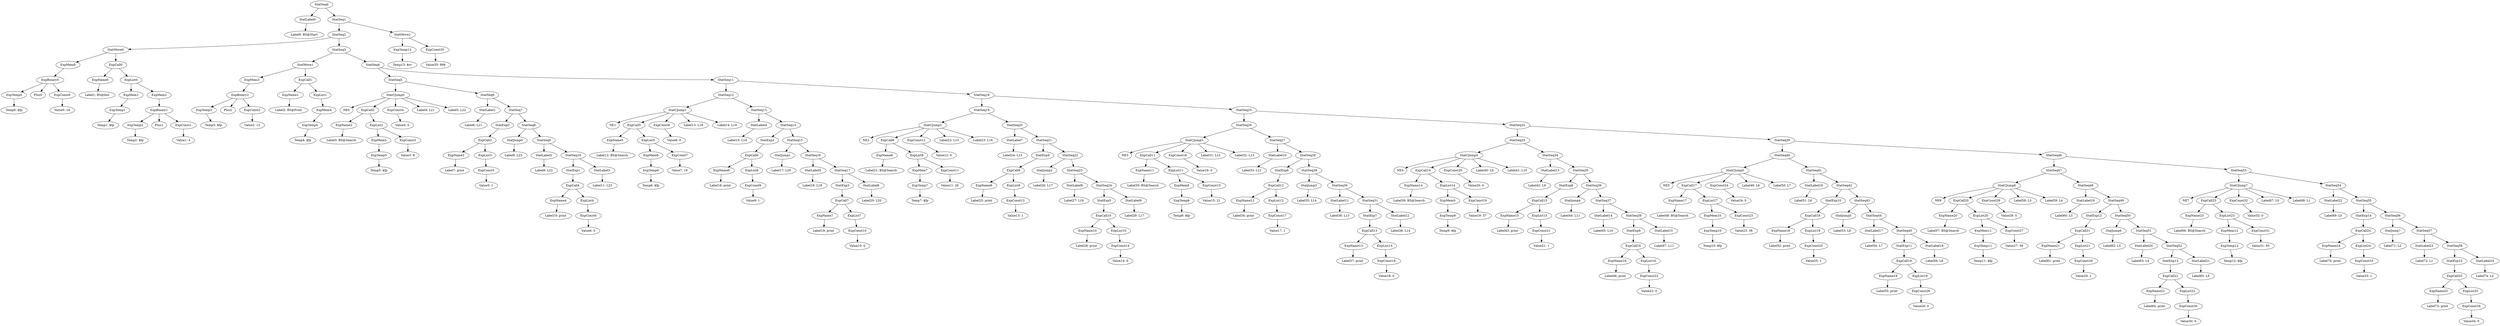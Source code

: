 digraph {
	ordering = out;
	ExpTemp13 -> "Temp13: $rv";
	StatLabel24 -> "Label74: L2";
	StatSeq58 -> StatExp15;
	StatSeq58 -> StatLabel24;
	ExpCall25 -> ExpName25;
	ExpCall25 -> ExpList25;
	ExpName25 -> "Label73: print";
	StatSeq57 -> StatLabel23;
	StatSeq57 -> StatSeq58;
	StatSeq56 -> StatJump7;
	StatSeq56 -> StatSeq57;
	StatJump7 -> "Label71: L2";
	ExpList24 -> ExpConst33;
	ExpCall24 -> ExpName24;
	ExpCall24 -> ExpList24;
	ExpName24 -> "Label70: print";
	StatLabel22 -> "Label69: L0";
	StatSeq53 -> StatCJump7;
	StatSeq53 -> StatSeq54;
	ExpConst32 -> "Value32: 0";
	ExpConst31 -> "Value31: 50";
	ExpList23 -> ExpMem12;
	ExpList23 -> ExpConst31;
	ExpMem12 -> ExpTemp12;
	ExpTemp12 -> "Temp12: $fp";
	ExpCall23 -> ExpName23;
	ExpCall23 -> ExpList23;
	StatLabel21 -> "Label65: L5";
	StatExp13 -> ExpCall22;
	ExpConst30 -> "Value30: 0";
	ExpConst35 -> "Value35: 999";
	ExpCall22 -> ExpName22;
	ExpCall22 -> ExpList22;
	StatSeq51 -> StatLabel20;
	StatSeq51 -> StatSeq52;
	StatJump6 -> "Label62: L5";
	StatSeq49 -> StatExp12;
	StatSeq49 -> StatSeq50;
	ExpConst29 -> "Value29: 1";
	ExpCall21 -> ExpName21;
	ExpCall21 -> ExpList21;
	StatSeq48 -> StatLabel19;
	StatSeq48 -> StatSeq49;
	StatLabel19 -> "Label60: L3";
	StatSeq47 -> StatCJump6;
	StatSeq47 -> StatSeq48;
	ExpConst28 -> "Value28: 0";
	ExpConst27 -> "Value27: 39";
	ExpTemp11 -> "Temp11: $fp";
	ExpCall20 -> ExpName20;
	ExpCall20 -> ExpList20;
	ExpName20 -> "Label57: BS@Search";
	StatCJump6 -> NE6;
	StatCJump6 -> ExpCall20;
	StatCJump6 -> ExpConst28;
	StatCJump6 -> "Label58: L3";
	StatCJump6 -> "Label59: L4";
	StatSeq39 -> StatSeq40;
	StatSeq39 -> StatSeq46;
	StatSeq45 -> StatExp11;
	StatSeq45 -> StatLabel18;
	StatExp11 -> ExpCall19;
	ExpList20 -> ExpMem11;
	ExpList20 -> ExpConst27;
	ExpConst12 -> "Value12: 0";
	ExpConst11 -> "Value11: 20";
	ExpCall8 -> ExpName8;
	ExpCall8 -> ExpList8;
	StatSeq54 -> StatLabel22;
	StatSeq54 -> StatSeq55;
	ExpConst15 -> "Value15: 21";
	StatCJump7 -> NE7;
	StatCJump7 -> ExpCall23;
	StatCJump7 -> ExpConst32;
	StatCJump7 -> "Label67: L0";
	StatCJump7 -> "Label68: L1";
	StatJump2 -> "Label26: L17";
	StatLabel10 -> "Label33: L12";
	ExpList7 -> ExpConst10;
	ExpConst10 -> "Value10: 0";
	ExpBinary1 -> ExpTemp2;
	ExpBinary1 -> Plus1;
	ExpBinary1 -> ExpConst1;
	ExpCall7 -> ExpName7;
	ExpCall7 -> ExpList7;
	StatSeq35 -> StatExp8;
	StatSeq35 -> StatSeq36;
	StatSeq16 -> StatLabel5;
	StatSeq16 -> StatSeq17;
	StatSeq7 -> StatExp0;
	StatSeq7 -> StatSeq8;
	StatExp8 -> ExpCall15;
	StatJump1 -> "Label17: L20";
	StatExp2 -> ExpCall6;
	StatSeq20 -> StatLabel7;
	StatSeq20 -> StatSeq21;
	StatLabel2 -> "Label9: L22";
	ExpCall12 -> ExpName12;
	ExpCall12 -> ExpList12;
	ExpCall6 -> ExpName6;
	ExpCall6 -> ExpList6;
	ExpTemp10 -> "Temp10: $fp";
	ExpName6 -> "Label16: print";
	ExpConst7 -> "Value7: 19";
	ExpList5 -> ExpMem6;
	ExpList5 -> ExpConst7;
	StatSeq38 -> StatExp9;
	StatSeq38 -> StatLabel15;
	StatLabel23 -> "Label72: L1";
	StatCJump2 -> NE2;
	StatCJump2 -> ExpCall8;
	StatCJump2 -> ExpConst12;
	StatCJump2 -> "Label22: L15";
	StatCJump2 -> "Label23: L16";
	ExpCall5 -> ExpName5;
	ExpCall5 -> ExpList5;
	ExpConst34 -> "Value34: 0";
	StatCJump1 -> NE1;
	StatCJump1 -> ExpCall5;
	StatCJump1 -> ExpConst8;
	StatCJump1 -> "Label13: L18";
	StatCJump1 -> "Label14: L19";
	ExpCall3 -> ExpName3;
	ExpCall3 -> ExpList3;
	ExpName16 -> "Label46: print";
	ExpConst25 -> "Value25: 1";
	ExpName7 -> "Label19: print";
	StatJump0 -> "Label8: L23";
	ExpCall4 -> ExpName4;
	ExpCall4 -> ExpList4;
	StatJump3 -> "Label35: L14";
	StatExp1 -> ExpCall4;
	ExpConst2 -> "Value2: 12";
	ExpCall2 -> ExpName2;
	ExpCall2 -> ExpList2;
	StatSeq13 -> StatLabel4;
	StatSeq13 -> StatSeq14;
	StatMove1 -> ExpMem3;
	StatMove1 -> ExpCall1;
	ExpList18 -> ExpConst25;
	StatSeq17 -> StatExp3;
	StatSeq17 -> StatLabel6;
	StatSeq1 -> StatSeq2;
	StatSeq1 -> StatMove2;
	StatSeq30 -> StatLabel11;
	StatSeq30 -> StatSeq31;
	ExpName22 -> "Label64: print";
	StatLabel4 -> "Label15: L18";
	StatSeq23 -> StatLabel8;
	StatSeq23 -> StatSeq24;
	ExpCall16 -> ExpName16;
	ExpCall16 -> ExpList16;
	ExpCall19 -> ExpName19;
	ExpCall19 -> ExpList19;
	StatSeq5 -> StatCJump0;
	StatSeq5 -> StatSeq6;
	ExpConst1 -> "Value1: 4";
	StatExp14 -> ExpCall24;
	ExpName3 -> "Label7: print";
	ExpList6 -> ExpConst9;
	ExpName15 -> "Label43: print";
	StatExp0 -> ExpCall3;
	ExpTemp2 -> "Temp2: $fp";
	StatLabel11 -> "Label36: L13";
	StatCJump0 -> NE0;
	StatCJump0 -> ExpCall2;
	StatCJump0 -> ExpConst4;
	StatCJump0 -> "Label4: L21";
	StatCJump0 -> "Label5: L22";
	ExpList4 -> ExpConst6;
	ExpMem4 -> ExpTemp4;
	StatMove0 -> ExpMem0;
	StatMove0 -> ExpCall0;
	ExpName23 -> "Label66: BS@Search";
	StatExp9 -> ExpCall16;
	ExpList13 -> ExpConst18;
	StatSeq9 -> StatLabel2;
	StatSeq9 -> StatSeq10;
	StatLabel18 -> "Label56: L8";
	ExpCall0 -> ExpName0;
	ExpCall0 -> ExpList0;
	StatLabel1 -> "Label6: L21";
	ExpTemp7 -> "Temp7: $fp";
	ExpName19 -> "Label55: print";
	ExpList21 -> ExpConst29;
	ExpTemp0 -> "Temp0: $fp";
	StatSeq8 -> StatJump0;
	StatSeq8 -> StatSeq9;
	ExpList17 -> ExpMem10;
	ExpList17 -> ExpConst23;
	ExpList19 -> ExpConst26;
	ExpTemp1 -> "Temp1: $fp";
	ExpList1 -> ExpMem4;
	StatExp12 -> ExpCall21;
	StatLabel5 -> "Label18: L19";
	StatSeq12 -> StatCJump1;
	StatSeq12 -> StatSeq13;
	ExpTemp4 -> "Temp4: $fp";
	StatSeq55 -> StatExp14;
	StatSeq55 -> StatSeq56;
	ExpTemp5 -> "Temp5: $fp";
	ExpName2 -> "Label3: BS@Search";
	ExpMem9 -> ExpTemp9;
	ExpConst6 -> "Value6: 0";
	ExpMem1 -> ExpTemp1;
	StatSeq11 -> StatSeq12;
	StatSeq11 -> StatSeq18;
	ExpMem2 -> ExpBinary1;
	StatSeq42 -> StatExp10;
	StatSeq42 -> StatSeq43;
	StatLabel7 -> "Label24: L15";
	ExpConst0 -> "Value0: 16";
	ExpCall18 -> ExpName18;
	ExpCall18 -> ExpList18;
	ExpList8 -> ExpMem7;
	ExpList8 -> ExpConst11;
	StatSeq52 -> StatExp13;
	StatSeq52 -> StatLabel21;
	ExpMem3 -> ExpBinary2;
	StatSeq4 -> StatSeq5;
	StatSeq4 -> StatSeq11;
	ExpMem0 -> ExpBinary0;
	ExpBinary2 -> ExpTemp3;
	ExpBinary2 -> Plus2;
	ExpBinary2 -> ExpConst2;
	ExpName5 -> "Label12: BS@Search";
	ExpConst26 -> "Value26: 0";
	ExpConst18 -> "Value18: 0";
	ExpName0 -> "Label1: BS@Init";
	ExpName1 -> "Label2: BS@Print";
	StatSeq33 -> StatCJump4;
	StatSeq33 -> StatSeq34;
	StatSeq15 -> StatJump1;
	StatSeq15 -> StatSeq16;
	ExpList2 -> ExpMem5;
	ExpList2 -> ExpConst3;
	StatSeq32 -> StatSeq33;
	StatSeq32 -> StatSeq39;
	StatLabel6 -> "Label20: L20";
	ExpConst23 -> "Value23: 38";
	ExpConst3 -> "Value3: 8";
	ExpList25 -> ExpConst34;
	StatExp7 -> ExpCall13;
	ExpConst4 -> "Value4: 0";
	StatSeq0 -> StatLabel0;
	StatSeq0 -> StatSeq1;
	ExpList3 -> ExpConst5;
	ExpName9 -> "Label25: print";
	ExpCall9 -> ExpName9;
	ExpCall9 -> ExpList9;
	ExpConst33 -> "Value33: 1";
	ExpConst21 -> "Value21: 1";
	ExpMem7 -> ExpTemp7;
	ExpConst13 -> "Value13: 1";
	StatExp4 -> ExpCall9;
	ExpTemp9 -> "Temp9: $fp";
	StatSeq27 -> StatLabel10;
	StatSeq27 -> StatSeq28;
	StatSeq3 -> StatMove1;
	StatSeq3 -> StatSeq4;
	ExpCall15 -> ExpName15;
	ExpCall15 -> ExpList15;
	StatSeq21 -> StatExp4;
	StatSeq21 -> StatSeq22;
	StatSeq19 -> StatCJump2;
	StatSeq19 -> StatSeq20;
	StatSeq22 -> StatJump2;
	StatSeq22 -> StatSeq23;
	ExpTemp6 -> "Temp6: $fp";
	StatSeq37 -> StatLabel14;
	StatSeq37 -> StatSeq38;
	ExpTemp3 -> "Temp3: $fp";
	StatLabel8 -> "Label27: L16";
	ExpName10 -> "Label28: print";
	ExpName21 -> "Label61: print";
	StatLabel16 -> "Label51: L6";
	ExpCall10 -> ExpName10;
	ExpCall10 -> ExpList10;
	StatMove2 -> ExpTemp13;
	StatMove2 -> ExpConst35;
	ExpName8 -> "Label21: BS@Search";
	ExpList16 -> ExpConst22;
	ExpConst9 -> "Value9: 1";
	ExpConst14 -> "Value14: 0";
	ExpList10 -> ExpConst14;
	StatExp6 -> ExpCall12;
	StatLabel12 -> "Label38: L14";
	ExpBinary0 -> ExpTemp0;
	ExpBinary0 -> Plus0;
	ExpBinary0 -> ExpConst0;
	StatExp5 -> ExpCall10;
	StatSeq46 -> StatSeq47;
	StatSeq46 -> StatSeq53;
	StatSeq24 -> StatExp5;
	StatSeq24 -> StatLabel9;
	StatLabel9 -> "Label29: L17";
	StatExp15 -> ExpCall25;
	ExpList12 -> ExpConst17;
	ExpList9 -> ExpConst13;
	StatCJump3 -> NE3;
	StatCJump3 -> ExpCall11;
	StatCJump3 -> ExpConst16;
	StatCJump3 -> "Label31: L12";
	StatCJump3 -> "Label32: L13";
	ExpName11 -> "Label30: BS@Search";
	ExpTemp8 -> "Temp8: $fp";
	StatSeq6 -> StatLabel1;
	StatSeq6 -> StatSeq7;
	ExpMem8 -> ExpTemp8;
	ExpList11 -> ExpMem8;
	ExpList11 -> ExpConst15;
	ExpMem6 -> ExpTemp6;
	ExpConst16 -> "Value16: 0";
	ExpConst5 -> "Value5: 1";
	StatSeq26 -> StatCJump3;
	StatSeq26 -> StatSeq27;
	ExpName12 -> "Label34: print";
	StatSeq31 -> StatExp7;
	StatSeq31 -> StatLabel12;
	ExpConst17 -> "Value17: 1";
	StatSeq28 -> StatExp6;
	StatSeq28 -> StatSeq29;
	ExpName18 -> "Label52: print";
	ExpName13 -> "Label37: print";
	ExpCall13 -> ExpName13;
	ExpCall13 -> ExpList13;
	ExpMem5 -> ExpTemp5;
	StatSeq44 -> StatLabel17;
	StatSeq44 -> StatSeq45;
	StatSeq25 -> StatSeq26;
	StatSeq25 -> StatSeq32;
	StatSeq14 -> StatExp2;
	StatSeq14 -> StatSeq15;
	StatCJump4 -> NE4;
	StatCJump4 -> ExpCall14;
	StatCJump4 -> ExpConst20;
	StatCJump4 -> "Label40: L9";
	StatCJump4 -> "Label41: L10";
	ExpName14 -> "Label39: BS@Search";
	ExpName4 -> "Label10: print";
	ExpCall14 -> ExpName14;
	ExpCall14 -> ExpList14;
	ExpList14 -> ExpMem9;
	ExpList14 -> ExpConst19;
	ExpConst19 -> "Value19: 37";
	StatSeq29 -> StatJump3;
	StatSeq29 -> StatSeq30;
	ExpConst20 -> "Value20: 0";
	StatSeq2 -> StatMove0;
	StatSeq2 -> StatSeq3;
	StatLabel13 -> "Label42: L9";
	StatSeq34 -> StatLabel13;
	StatSeq34 -> StatSeq35;
	ExpList0 -> ExpMem1;
	ExpList0 -> ExpMem2;
	ExpConst22 -> "Value22: 0";
	ExpList15 -> ExpConst21;
	StatLabel0 -> "Label0: BS@Start";
	ExpConst24 -> "Value24: 0";
	ExpMem10 -> ExpTemp10;
	StatJump4 -> "Label44: L11";
	ExpMem11 -> ExpTemp11;
	StatSeq36 -> StatJump4;
	StatSeq36 -> StatSeq37;
	StatSeq10 -> StatExp1;
	StatSeq10 -> StatLabel3;
	StatLabel14 -> "Label45: L10";
	StatLabel15 -> "Label47: L11";
	StatLabel20 -> "Label63: L4";
	ExpCall1 -> ExpName1;
	ExpCall1 -> ExpList1;
	StatCJump5 -> NE5;
	StatCJump5 -> ExpCall17;
	StatCJump5 -> ExpConst24;
	StatCJump5 -> "Label49: L6";
	StatCJump5 -> "Label50: L7";
	ExpCall11 -> ExpName11;
	ExpCall11 -> ExpList11;
	ExpName17 -> "Label48: BS@Search";
	ExpList22 -> ExpConst30;
	StatSeq50 -> StatJump6;
	StatSeq50 -> StatSeq51;
	ExpCall17 -> ExpName17;
	ExpCall17 -> ExpList17;
	StatSeq40 -> StatCJump5;
	StatSeq40 -> StatSeq41;
	StatLabel3 -> "Label11: L23";
	StatSeq18 -> StatSeq19;
	StatSeq18 -> StatSeq25;
	StatSeq41 -> StatLabel16;
	StatSeq41 -> StatSeq42;
	StatExp10 -> ExpCall18;
	StatSeq43 -> StatJump5;
	StatSeq43 -> StatSeq44;
	StatExp3 -> ExpCall7;
	ExpConst8 -> "Value8: 0";
	StatJump5 -> "Label53: L8";
	StatLabel17 -> "Label54: L7";
}

